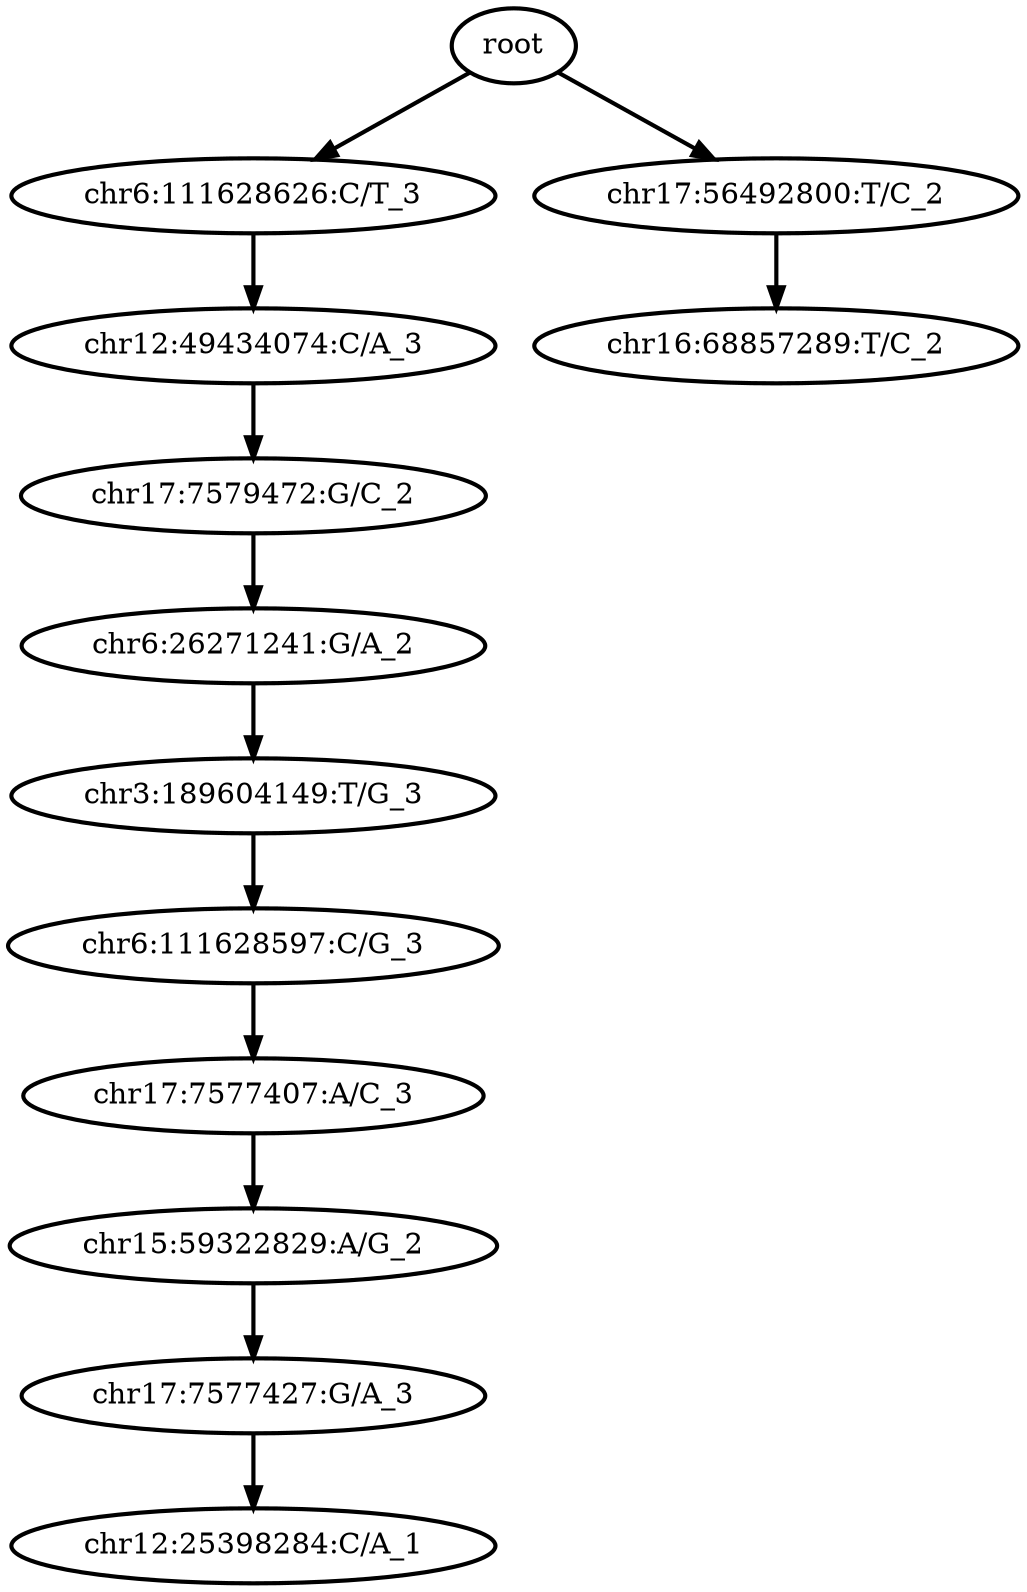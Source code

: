digraph N {
	overlap="false"
	rankdir="TB"
	0 [label="root", style="bold"];
	1 [label="chr6:111628626:C/T_3", style="bold"];
	2 [label="chr12:49434074:C/A_3", style="bold"];
	3 [label="chr17:7579472:G/C_2", style="bold"];
	4 [label="chr6:26271241:G/A_2", style="bold"];
	5 [label="chr3:189604149:T/G_3", style="bold"];
	6 [label="chr6:111628597:C/G_3", style="bold"];
	7 [label="chr17:7577407:A/C_3", style="bold"];
	8 [label="chr15:59322829:A/G_2", style="bold"];
	9 [label="chr17:7577427:G/A_3", style="bold"];
	10 [label="chr12:25398284:C/A_1", style="bold"];
	11 [label="chr17:56492800:T/C_2", style="bold"];
	12 [label="chr16:68857289:T/C_2", style="bold"];
	0 -> 1 [style="bold"];
	0 -> 11 [style="bold"];
	1 -> 2 [style="bold"];
	2 -> 3 [style="bold"];
	3 -> 4 [style="bold"];
	4 -> 5 [style="bold"];
	5 -> 6 [style="bold"];
	6 -> 7 [style="bold"];
	7 -> 8 [style="bold"];
	8 -> 9 [style="bold"];
	9 -> 10 [style="bold"];
	11 -> 12 [style="bold"];
}